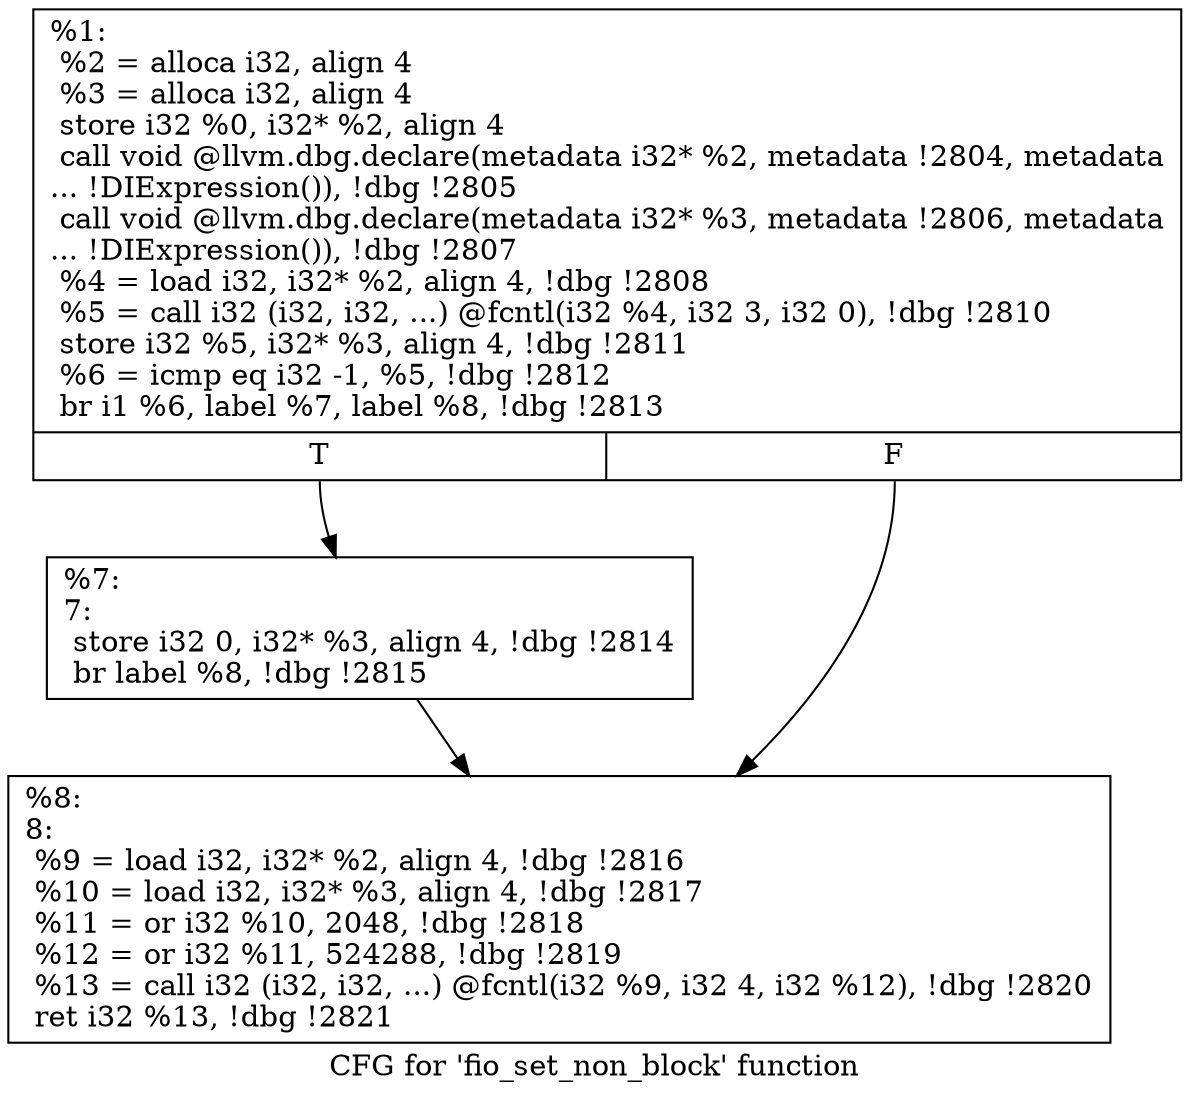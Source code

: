 digraph "CFG for 'fio_set_non_block' function" {
	label="CFG for 'fio_set_non_block' function";

	Node0x556851590950 [shape=record,label="{%1:\l  %2 = alloca i32, align 4\l  %3 = alloca i32, align 4\l  store i32 %0, i32* %2, align 4\l  call void @llvm.dbg.declare(metadata i32* %2, metadata !2804, metadata\l... !DIExpression()), !dbg !2805\l  call void @llvm.dbg.declare(metadata i32* %3, metadata !2806, metadata\l... !DIExpression()), !dbg !2807\l  %4 = load i32, i32* %2, align 4, !dbg !2808\l  %5 = call i32 (i32, i32, ...) @fcntl(i32 %4, i32 3, i32 0), !dbg !2810\l  store i32 %5, i32* %3, align 4, !dbg !2811\l  %6 = icmp eq i32 -1, %5, !dbg !2812\l  br i1 %6, label %7, label %8, !dbg !2813\l|{<s0>T|<s1>F}}"];
	Node0x556851590950:s0 -> Node0x55685159a370;
	Node0x556851590950:s1 -> Node0x55685159a3c0;
	Node0x55685159a370 [shape=record,label="{%7:\l7:                                                \l  store i32 0, i32* %3, align 4, !dbg !2814\l  br label %8, !dbg !2815\l}"];
	Node0x55685159a370 -> Node0x55685159a3c0;
	Node0x55685159a3c0 [shape=record,label="{%8:\l8:                                                \l  %9 = load i32, i32* %2, align 4, !dbg !2816\l  %10 = load i32, i32* %3, align 4, !dbg !2817\l  %11 = or i32 %10, 2048, !dbg !2818\l  %12 = or i32 %11, 524288, !dbg !2819\l  %13 = call i32 (i32, i32, ...) @fcntl(i32 %9, i32 4, i32 %12), !dbg !2820\l  ret i32 %13, !dbg !2821\l}"];
}
